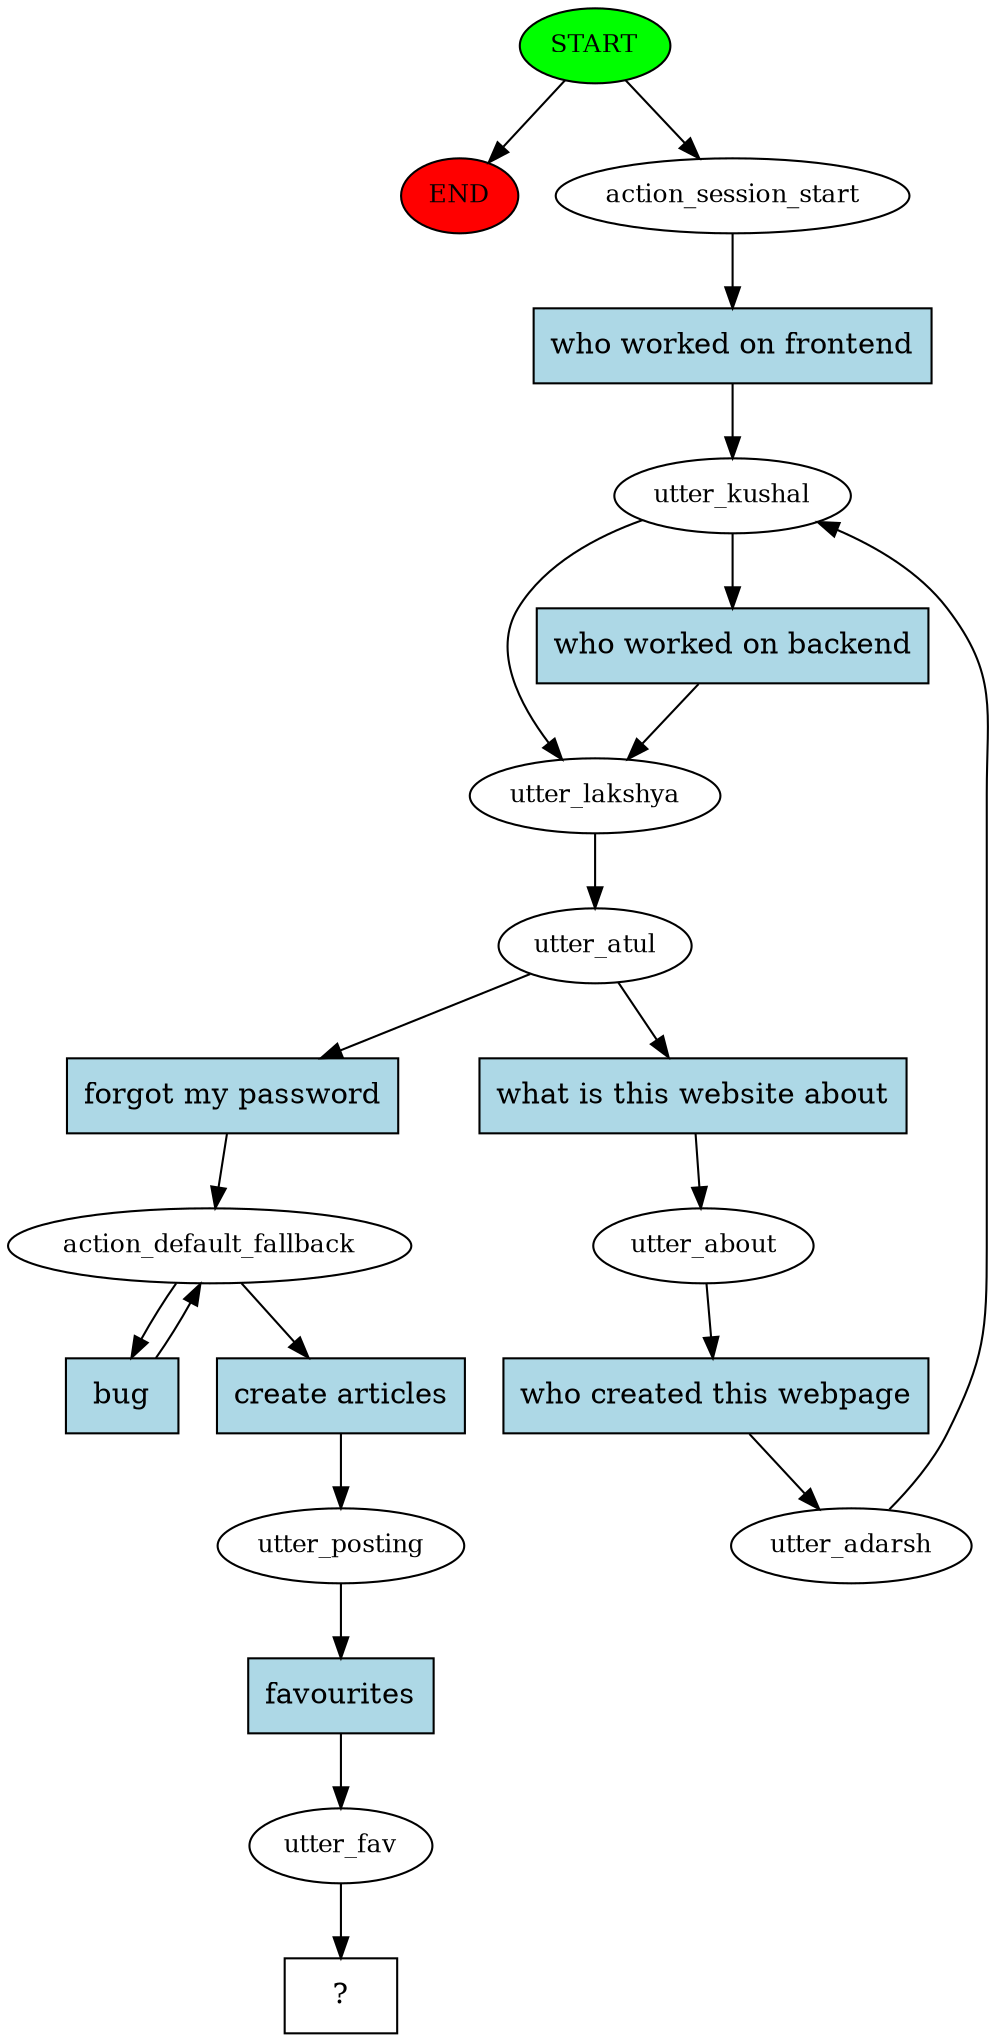 digraph  {
0 [class="start active", fillcolor=green, fontsize=12, label=START, style=filled];
"-1" [class=end, fillcolor=red, fontsize=12, label=END, style=filled];
1 [class=active, fontsize=12, label=action_session_start];
2 [class=active, fontsize=12, label=utter_kushal];
3 [class=active, fontsize=12, label=utter_lakshya];
4 [class=active, fontsize=12, label=utter_atul];
5 [class=active, fontsize=12, label=utter_about];
6 [class=active, fontsize=12, label=utter_adarsh];
10 [class=active, fontsize=12, label=action_default_fallback];
12 [class=active, fontsize=12, label=utter_posting];
13 [class=active, fontsize=12, label=utter_fav];
14 [class="intent dashed active", label="  ?  ", shape=rect];
15 [class="intent active", fillcolor=lightblue, label="who worked on frontend", shape=rect, style=filled];
16 [class="intent active", fillcolor=lightblue, label="who worked on backend", shape=rect, style=filled];
17 [class="intent active", fillcolor=lightblue, label="what is this website about", shape=rect, style=filled];
18 [class="intent active", fillcolor=lightblue, label="forgot my password", shape=rect, style=filled];
19 [class="intent active", fillcolor=lightblue, label="who created this webpage", shape=rect, style=filled];
20 [class="intent active", fillcolor=lightblue, label="create articles", shape=rect, style=filled];
21 [class="intent active", fillcolor=lightblue, label=bug, shape=rect, style=filled];
22 [class="intent active", fillcolor=lightblue, label=favourites, shape=rect, style=filled];
0 -> "-1"  [class="", key=NONE, label=""];
0 -> 1  [class=active, key=NONE, label=""];
1 -> 15  [class=active, key=0];
2 -> 3  [class=active, key=NONE, label=""];
2 -> 16  [class=active, key=0];
3 -> 4  [class=active, key=NONE, label=""];
4 -> 17  [class=active, key=0];
4 -> 18  [class=active, key=0];
5 -> 19  [class=active, key=0];
6 -> 2  [class=active, key=NONE, label=""];
10 -> 20  [class=active, key=0];
10 -> 21  [class=active, key=0];
12 -> 22  [class=active, key=0];
13 -> 14  [class=active, key=NONE, label=""];
15 -> 2  [class=active, key=0];
16 -> 3  [class=active, key=0];
17 -> 5  [class=active, key=0];
18 -> 10  [class=active, key=0];
19 -> 6  [class=active, key=0];
20 -> 12  [class=active, key=0];
21 -> 10  [class=active, key=0];
22 -> 13  [class=active, key=0];
}
